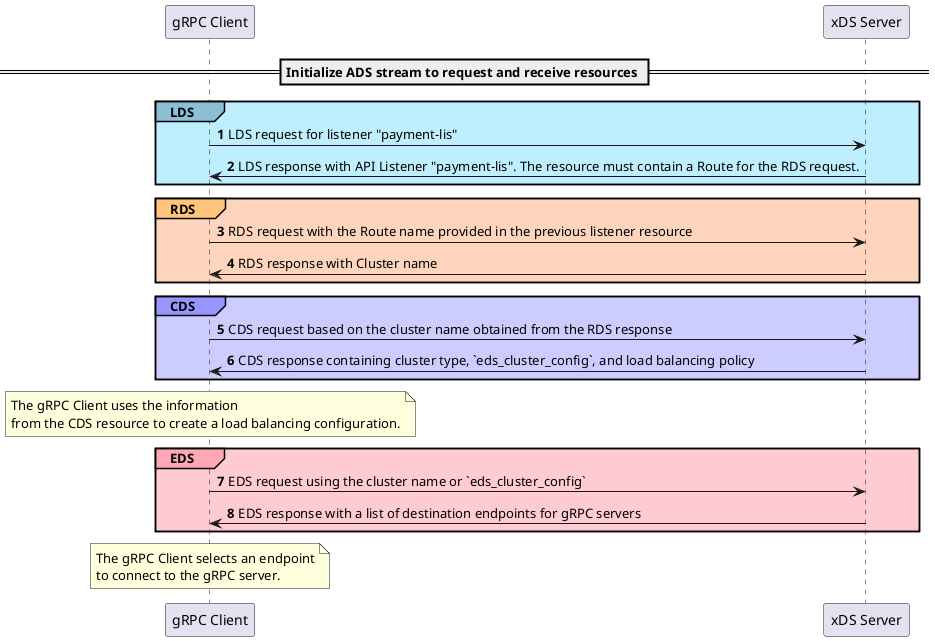 @startuml
'https://plantuml.com/sequence-diagram
participant "gRPC Client" as gc
participant "xDS Server" as xds
autonumber

== Initialize ADS stream to request and receive resources ==
group#8cbed6 #bfefff LDS
gc -> xds: LDS request for listener "payment-lis"
xds -> gc: LDS response with API Listener "payment-lis". The resource must contain a Route for the RDS request.
end

group#ffc57d #fed4bc RDS
gc -> xds: RDS request with the Route name provided in the previous listener resource
gc <- xds: RDS response with Cluster name
end

group#9696fd #ccccff CDS
gc -> xds: CDS request based on the cluster name obtained from the RDS response
gc <- xds: CDS response containing cluster type, `eds_cluster_config`, and load balancing policy
end

note over gc
The gRPC Client uses the information
from the CDS resource to create a load balancing configuration.
end note

group#ffa7b4 #ffcbd2 EDS
gc -> xds: EDS request using the cluster name or `eds_cluster_config`
gc <- xds: EDS response with a list of destination endpoints for gRPC servers
end

note over gc
The gRPC Client selects an endpoint
to connect to the gRPC server.
end note
@enduml